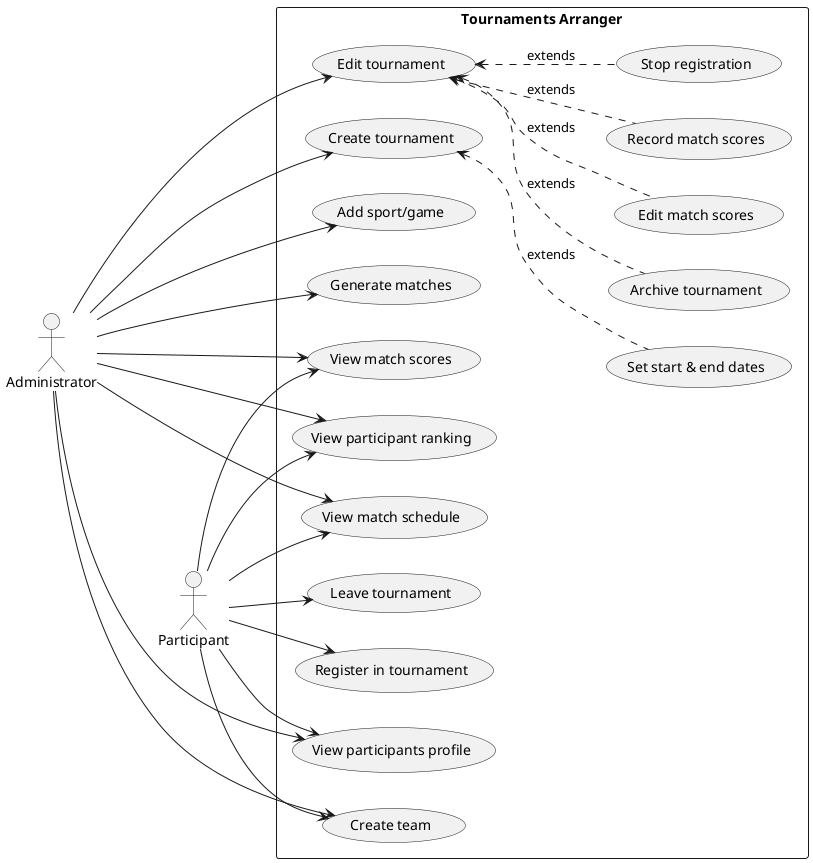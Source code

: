 @startuml project
left to right direction

actor Administrator as admin
actor Participant as particip

rectangle "Tournaments Arranger" {
    usecase "Create tournament" as create_tournaments
    usecase "Set start & end dates" as set_dates
    set_dates -up-> create_tournaments #line.dashed : extends

    usecase "Edit tournament" as edit_tournament_data
    usecase "Edit match scores" as edit_match_scores
    edit_match_scores -up-> edit_tournament_data #line.dashed : extends
    usecase "Record match scores" as record_match_scores
    record_match_scores -up-> edit_tournament_data #line.dashed : extends
    usecase "Stop registration" as stop_registration
    stop_registration -up-> edit_tournament_data #line.dashed : extends
    usecase "Archive tournament" as archive_tournament
    archive_tournament -up-> edit_tournament_data #line.dashed : extends

    usecase "View match scores" as view_match_scores
    usecase "View participant ranking" as view_participant_ranking
    usecase "View match schedule" as view_match_schedule
    usecase "Add sport/game" as add_sport_game


    usecase "View participants profile" as view_participant_profile
    usecase "Create team" as create_team
    usecase "Generate matches" as generate_matches
    usecase "Leave tournament" as leave_tournament
    usecase "Register in tournament" as register_in_tournament
}

admin --> create_tournaments
admin --> edit_tournament_data
admin --> generate_matches
admin --> add_sport_game

admin ---> view_match_schedule
particip --> view_match_schedule
admin --> view_participant_ranking
particip --> view_participant_ranking
admin --> create_team
particip --> create_team
admin --> view_participant_profile
particip --> view_participant_profile
admin --> view_match_scores
particip --> view_match_scores

particip --> register_in_tournament
particip --> leave_tournament
@enduml
